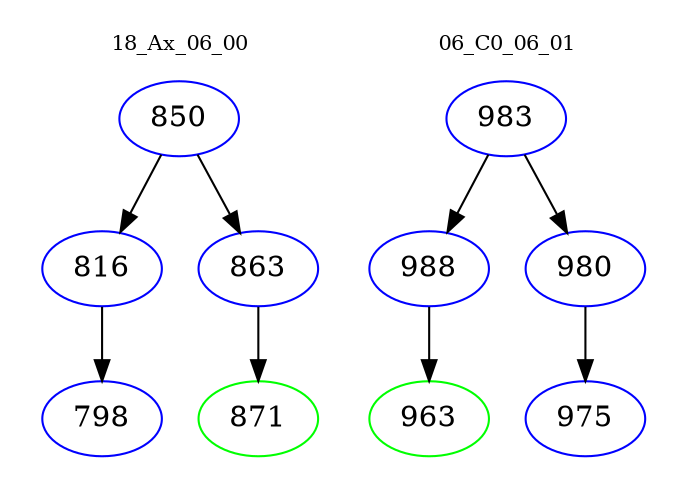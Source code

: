 digraph{
subgraph cluster_0 {
color = white
label = "18_Ax_06_00";
fontsize=10;
T0_850 [label="850", color="blue"]
T0_850 -> T0_816 [color="black"]
T0_816 [label="816", color="blue"]
T0_816 -> T0_798 [color="black"]
T0_798 [label="798", color="blue"]
T0_850 -> T0_863 [color="black"]
T0_863 [label="863", color="blue"]
T0_863 -> T0_871 [color="black"]
T0_871 [label="871", color="green"]
}
subgraph cluster_1 {
color = white
label = "06_C0_06_01";
fontsize=10;
T1_983 [label="983", color="blue"]
T1_983 -> T1_988 [color="black"]
T1_988 [label="988", color="blue"]
T1_988 -> T1_963 [color="black"]
T1_963 [label="963", color="green"]
T1_983 -> T1_980 [color="black"]
T1_980 [label="980", color="blue"]
T1_980 -> T1_975 [color="black"]
T1_975 [label="975", color="blue"]
}
}
